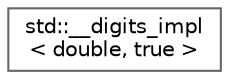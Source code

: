 digraph "Graphical Class Hierarchy"
{
 // LATEX_PDF_SIZE
  bgcolor="transparent";
  edge [fontname=Helvetica,fontsize=10,labelfontname=Helvetica,labelfontsize=10];
  node [fontname=Helvetica,fontsize=10,shape=box,height=0.2,width=0.4];
  rankdir="LR";
  Node0 [id="Node000000",label="std::__digits_impl\l\< double, true \>",height=0.2,width=0.4,color="grey40", fillcolor="white", style="filled",URL="$structstd_1_1____digits__impl_3_01double_00_01true_01_4.html",tooltip=" "];
}
